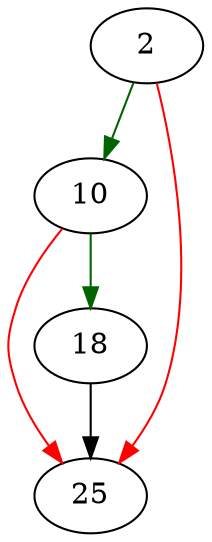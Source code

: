 strict digraph "triple_compare_ino_str" {
	// Node definitions.
	2 [entry=true];
	10;
	25;
	18;

	// Edge definitions.
	2 -> 10 [
		color=darkgreen
		cond=true
	];
	2 -> 25 [
		color=red
		cond=false
	];
	10 -> 25 [
		color=red
		cond=false
	];
	10 -> 18 [
		color=darkgreen
		cond=true
	];
	18 -> 25;
}